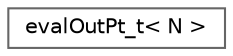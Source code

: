digraph "Graphical Class Hierarchy"
{
 // LATEX_PDF_SIZE
  bgcolor="transparent";
  edge [fontname=Helvetica,fontsize=10,labelfontname=Helvetica,labelfontsize=10];
  node [fontname=Helvetica,fontsize=10,shape=box,height=0.2,width=0.4];
  rankdir="LR";
  Node0 [id="Node000000",label="evalOutPt_t\< N \>",height=0.2,width=0.4,color="grey40", fillcolor="white", style="filled",URL="$structevalOutPt__t.html",tooltip=" "];
}
